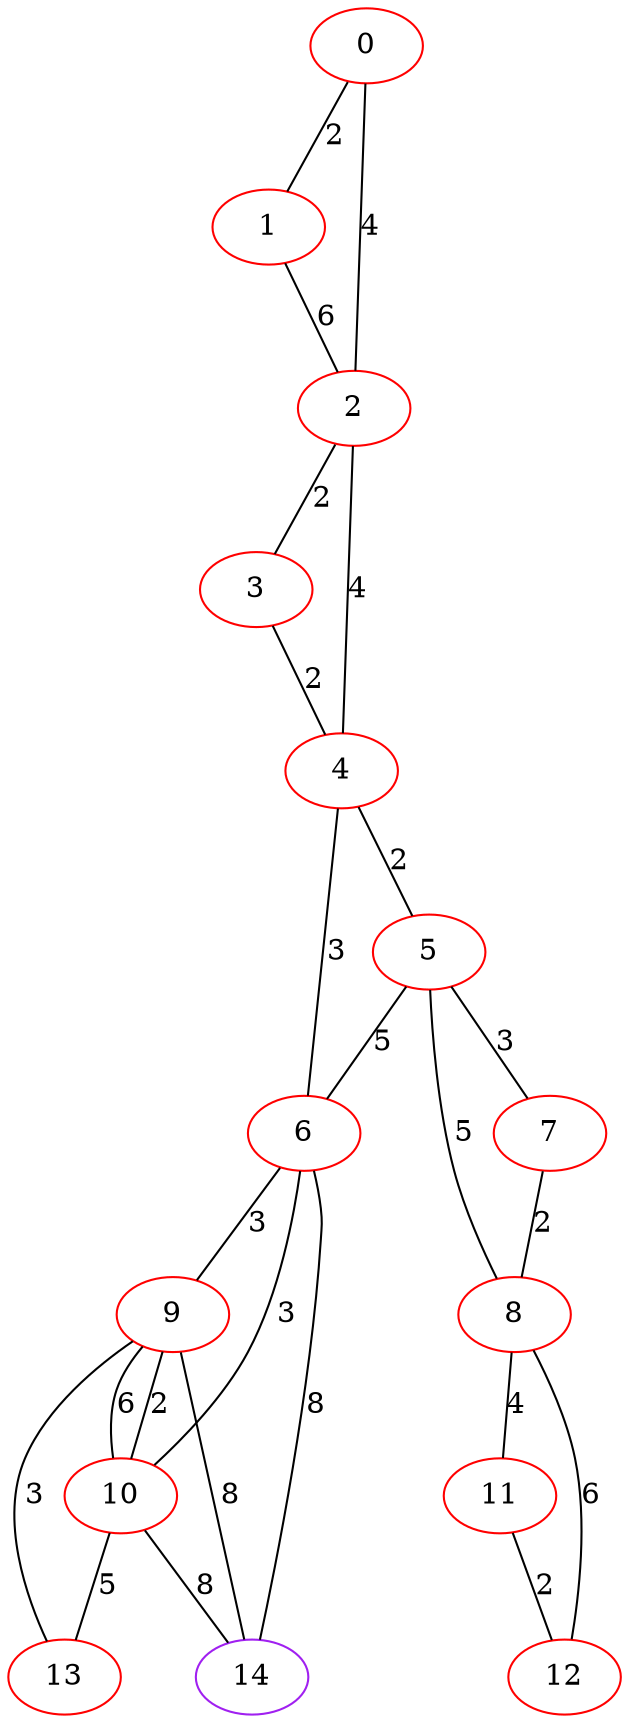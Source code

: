 graph "" {
0 [color=red, weight=1];
1 [color=red, weight=1];
2 [color=red, weight=1];
3 [color=red, weight=1];
4 [color=red, weight=1];
5 [color=red, weight=1];
6 [color=red, weight=1];
7 [color=red, weight=1];
8 [color=red, weight=1];
9 [color=red, weight=1];
10 [color=red, weight=1];
11 [color=red, weight=1];
12 [color=red, weight=1];
13 [color=red, weight=1];
14 [color=purple, weight=4];
0 -- 1  [key=0, label=2];
0 -- 2  [key=0, label=4];
1 -- 2  [key=0, label=6];
2 -- 3  [key=0, label=2];
2 -- 4  [key=0, label=4];
3 -- 4  [key=0, label=2];
4 -- 5  [key=0, label=2];
4 -- 6  [key=0, label=3];
5 -- 8  [key=0, label=5];
5 -- 6  [key=0, label=5];
5 -- 7  [key=0, label=3];
6 -- 9  [key=0, label=3];
6 -- 10  [key=0, label=3];
6 -- 14  [key=0, label=8];
7 -- 8  [key=0, label=2];
8 -- 11  [key=0, label=4];
8 -- 12  [key=0, label=6];
9 -- 10  [key=0, label=2];
9 -- 10  [key=1, label=6];
9 -- 14  [key=0, label=8];
9 -- 13  [key=0, label=3];
10 -- 14  [key=0, label=8];
10 -- 13  [key=0, label=5];
11 -- 12  [key=0, label=2];
}
